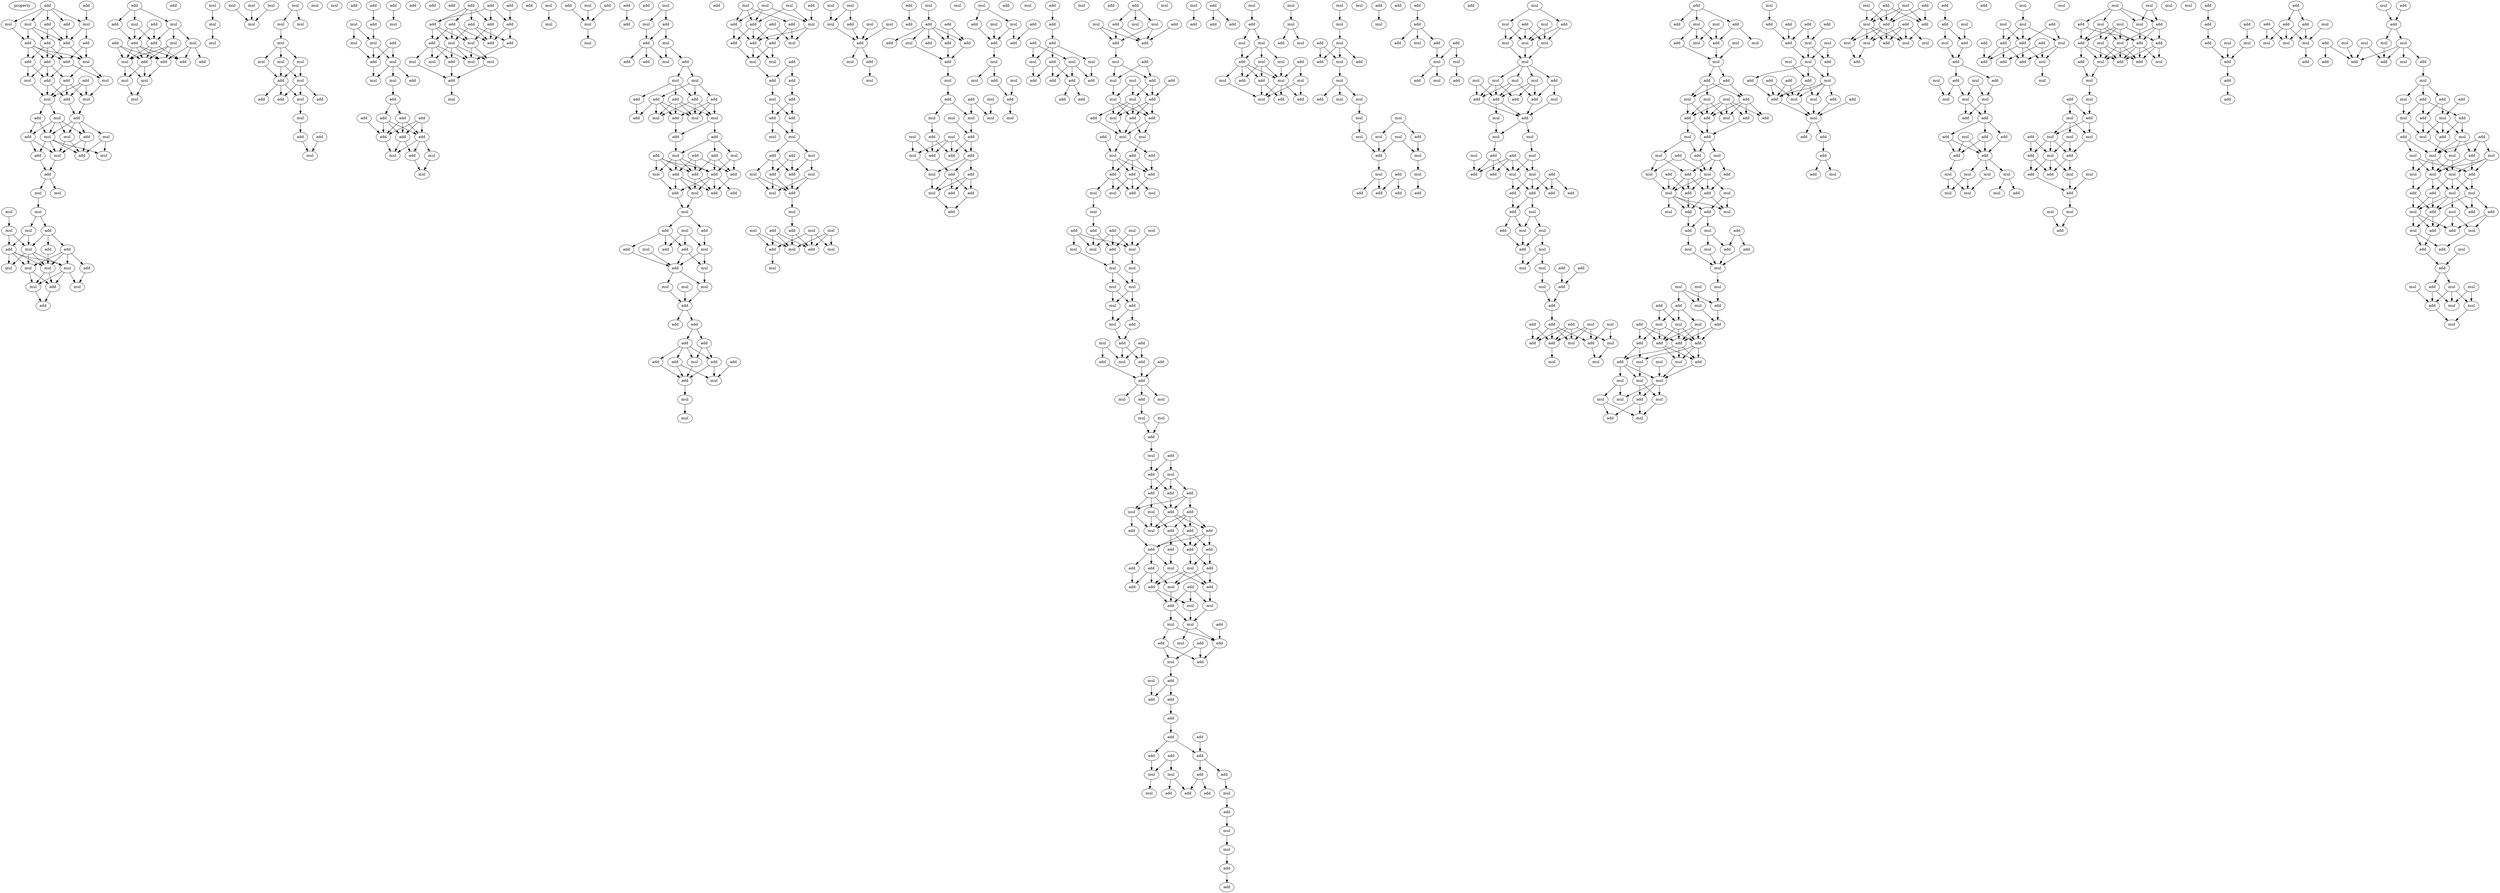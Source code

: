 digraph {
    node [fontcolor=black]
    property [mul=2,lf=1.7]
    0 [ label = add ];
    1 [ label = add ];
    2 [ label = mul ];
    3 [ label = add ];
    4 [ label = mul ];
    5 [ label = add ];
    6 [ label = mul ];
    7 [ label = add ];
    8 [ label = add ];
    9 [ label = add ];
    10 [ label = add ];
    11 [ label = add ];
    12 [ label = add ];
    13 [ label = add ];
    14 [ label = mul ];
    15 [ label = add ];
    16 [ label = mul ];
    17 [ label = add ];
    18 [ label = mul ];
    19 [ label = add ];
    20 [ label = mul ];
    21 [ label = mul ];
    22 [ label = add ];
    23 [ label = mul ];
    24 [ label = add ];
    25 [ label = add ];
    26 [ label = mul ];
    27 [ label = mul ];
    28 [ label = add ];
    29 [ label = add ];
    30 [ label = mul ];
    31 [ label = add ];
    32 [ label = mul ];
    33 [ label = add ];
    34 [ label = mul ];
    35 [ label = add ];
    36 [ label = mul ];
    37 [ label = mul ];
    38 [ label = mul ];
    39 [ label = mul ];
    40 [ label = mul ];
    41 [ label = add ];
    42 [ label = mul ];
    43 [ label = mul ];
    44 [ label = add ];
    45 [ label = add ];
    46 [ label = add ];
    47 [ label = mul ];
    48 [ label = mul ];
    49 [ label = mul ];
    50 [ label = add ];
    51 [ label = mul ];
    52 [ label = mul ];
    53 [ label = mul ];
    54 [ label = add ];
    55 [ label = add ];
    56 [ label = add ];
    57 [ label = mul ];
    58 [ label = add ];
    59 [ label = add ];
    60 [ label = mul ];
    61 [ label = mul ];
    62 [ label = add ];
    63 [ label = add ];
    64 [ label = mul ];
    65 [ label = add ];
    66 [ label = add ];
    67 [ label = add ];
    68 [ label = add ];
    69 [ label = add ];
    70 [ label = mul ];
    71 [ label = mul ];
    72 [ label = mul ];
    73 [ label = add ];
    74 [ label = mul ];
    75 [ label = mul ];
    76 [ label = mul ];
    77 [ label = mul ];
    78 [ label = mul ];
    79 [ label = mul ];
    80 [ label = mul ];
    81 [ label = mul ];
    82 [ label = mul ];
    83 [ label = mul ];
    84 [ label = mul ];
    85 [ label = mul ];
    86 [ label = mul ];
    87 [ label = mul ];
    88 [ label = mul ];
    89 [ label = add ];
    90 [ label = mul ];
    91 [ label = add ];
    92 [ label = mul ];
    93 [ label = add ];
    94 [ label = add ];
    95 [ label = mul ];
    96 [ label = mul ];
    97 [ label = mul ];
    98 [ label = add ];
    99 [ label = add ];
    100 [ label = add ];
    101 [ label = mul ];
    102 [ label = add ];
    103 [ label = add ];
    104 [ label = add ];
    105 [ label = mul ];
    106 [ label = add ];
    107 [ label = mul ];
    108 [ label = mul ];
    109 [ label = add ];
    110 [ label = mul ];
    111 [ label = add ];
    112 [ label = mul ];
    113 [ label = add ];
    114 [ label = mul ];
    115 [ label = mul ];
    116 [ label = add ];
    117 [ label = add ];
    118 [ label = add ];
    119 [ label = add ];
    120 [ label = add ];
    121 [ label = add ];
    122 [ label = add ];
    123 [ label = add ];
    124 [ label = add ];
    125 [ label = mul ];
    126 [ label = add ];
    127 [ label = add ];
    128 [ label = mul ];
    129 [ label = mul ];
    130 [ label = add ];
    131 [ label = add ];
    132 [ label = add ];
    133 [ label = add ];
    134 [ label = add ];
    135 [ label = add ];
    136 [ label = add ];
    137 [ label = add ];
    138 [ label = add ];
    139 [ label = mul ];
    140 [ label = mul ];
    141 [ label = add ];
    142 [ label = add ];
    143 [ label = add ];
    144 [ label = mul ];
    145 [ label = mul ];
    146 [ label = add ];
    147 [ label = mul ];
    148 [ label = mul ];
    149 [ label = add ];
    150 [ label = mul ];
    151 [ label = mul ];
    152 [ label = mul ];
    153 [ label = add ];
    154 [ label = mul ];
    155 [ label = add ];
    156 [ label = mul ];
    157 [ label = mul ];
    158 [ label = add ];
    159 [ label = add ];
    160 [ label = add ];
    161 [ label = mul ];
    162 [ label = mul ];
    163 [ label = add ];
    164 [ label = mul ];
    165 [ label = add ];
    166 [ label = add ];
    167 [ label = add ];
    168 [ label = add ];
    169 [ label = add ];
    170 [ label = mul ];
    171 [ label = mul ];
    172 [ label = mul ];
    173 [ label = add ];
    174 [ label = add ];
    175 [ label = add ];
    176 [ label = add ];
    177 [ label = add ];
    178 [ label = mul ];
    179 [ label = add ];
    180 [ label = mul ];
    181 [ label = mul ];
    182 [ label = add ];
    183 [ label = add ];
    184 [ label = add ];
    185 [ label = add ];
    186 [ label = mul ];
    187 [ label = add ];
    188 [ label = add ];
    189 [ label = mul ];
    190 [ label = add ];
    191 [ label = mul ];
    192 [ label = add ];
    193 [ label = add ];
    194 [ label = add ];
    195 [ label = add ];
    196 [ label = add ];
    197 [ label = mul ];
    198 [ label = add ];
    199 [ label = mul ];
    200 [ label = add ];
    201 [ label = mul ];
    202 [ label = add ];
    203 [ label = mul ];
    204 [ label = add ];
    205 [ label = add ];
    206 [ label = add ];
    207 [ label = mul ];
    208 [ label = add ];
    209 [ label = mul ];
    210 [ label = mul ];
    211 [ label = mul ];
    212 [ label = mul ];
    213 [ label = add ];
    214 [ label = add ];
    215 [ label = add ];
    216 [ label = add ];
    217 [ label = add ];
    218 [ label = add ];
    219 [ label = add ];
    220 [ label = add ];
    221 [ label = add ];
    222 [ label = mul ];
    223 [ label = add ];
    224 [ label = mul ];
    225 [ label = mul ];
    226 [ label = mul ];
    227 [ label = add ];
    228 [ label = mul ];
    229 [ label = mul ];
    230 [ label = mul ];
    231 [ label = add ];
    232 [ label = add ];
    233 [ label = add ];
    234 [ label = add ];
    235 [ label = mul ];
    236 [ label = mul ];
    237 [ label = add ];
    238 [ label = add ];
    239 [ label = add ];
    240 [ label = mul ];
    241 [ label = mul ];
    242 [ label = add ];
    243 [ label = add ];
    244 [ label = add ];
    245 [ label = add ];
    246 [ label = mul ];
    247 [ label = add ];
    248 [ label = add ];
    249 [ label = mul ];
    250 [ label = mul ];
    251 [ label = add ];
    252 [ label = mul ];
    253 [ label = add ];
    254 [ label = add ];
    255 [ label = mul ];
    256 [ label = mul ];
    257 [ label = add ];
    258 [ label = add ];
    259 [ label = mul ];
    260 [ label = mul ];
    261 [ label = mul ];
    262 [ label = mul ];
    263 [ label = mul ];
    264 [ label = add ];
    265 [ label = add ];
    266 [ label = add ];
    267 [ label = add ];
    268 [ label = mul ];
    269 [ label = mul ];
    270 [ label = mul ];
    271 [ label = mul ];
    272 [ label = mul ];
    273 [ label = add ];
    274 [ label = mul ];
    275 [ label = mul ];
    276 [ label = mul ];
    277 [ label = add ];
    278 [ label = mul ];
    279 [ label = add ];
    280 [ label = mul ];
    281 [ label = add ];
    282 [ label = add ];
    283 [ label = mul ];
    284 [ label = add ];
    285 [ label = add ];
    286 [ label = add ];
    287 [ label = add ];
    288 [ label = add ];
    289 [ label = mul ];
    290 [ label = add ];
    291 [ label = add ];
    292 [ label = mul ];
    293 [ label = mul ];
    294 [ label = add ];
    295 [ label = add ];
    296 [ label = mul ];
    297 [ label = mul ];
    298 [ label = mul ];
    299 [ label = mul ];
    300 [ label = mul ];
    301 [ label = add ];
    302 [ label = mul ];
    303 [ label = add ];
    304 [ label = mul ];
    305 [ label = add ];
    306 [ label = add ];
    307 [ label = add ];
    308 [ label = mul ];
    309 [ label = add ];
    310 [ label = add ];
    311 [ label = mul ];
    312 [ label = mul ];
    313 [ label = add ];
    314 [ label = add ];
    315 [ label = add ];
    316 [ label = mul ];
    317 [ label = mul ];
    318 [ label = add ];
    319 [ label = mul ];
    320 [ label = add ];
    321 [ label = add ];
    322 [ label = add ];
    323 [ label = add ];
    324 [ label = mul ];
    325 [ label = mul ];
    326 [ label = mul ];
    327 [ label = mul ];
    328 [ label = add ];
    329 [ label = add ];
    330 [ label = add ];
    331 [ label = mul ];
    332 [ label = mul ];
    333 [ label = add ];
    334 [ label = add ];
    335 [ label = add ];
    336 [ label = add ];
    337 [ label = add ];
    338 [ label = mul ];
    339 [ label = mul ];
    340 [ label = mul ];
    341 [ label = add ];
    342 [ label = add ];
    343 [ label = add ];
    344 [ label = add ];
    345 [ label = add ];
    346 [ label = add ];
    347 [ label = add ];
    348 [ label = add ];
    349 [ label = mul ];
    350 [ label = mul ];
    351 [ label = mul ];
    352 [ label = add ];
    353 [ label = add ];
    354 [ label = add ];
    355 [ label = mul ];
    356 [ label = add ];
    357 [ label = add ];
    358 [ label = mul ];
    359 [ label = mul ];
    360 [ label = mul ];
    361 [ label = add ];
    362 [ label = mul ];
    363 [ label = add ];
    364 [ label = mul ];
    365 [ label = add ];
    366 [ label = mul ];
    367 [ label = add ];
    368 [ label = add ];
    369 [ label = add ];
    370 [ label = mul ];
    371 [ label = mul ];
    372 [ label = mul ];
    373 [ label = add ];
    374 [ label = add ];
    375 [ label = add ];
    376 [ label = add ];
    377 [ label = add ];
    378 [ label = add ];
    379 [ label = mul ];
    380 [ label = mul ];
    381 [ label = mul ];
    382 [ label = mul ];
    383 [ label = mul ];
    384 [ label = add ];
    385 [ label = add ];
    386 [ label = add ];
    387 [ label = mul ];
    388 [ label = mul ];
    389 [ label = mul ];
    390 [ label = add ];
    391 [ label = mul ];
    392 [ label = mul ];
    393 [ label = mul ];
    394 [ label = mul ];
    395 [ label = mul ];
    396 [ label = mul ];
    397 [ label = add ];
    398 [ label = mul ];
    399 [ label = add ];
    400 [ label = add ];
    401 [ label = mul ];
    402 [ label = add ];
    403 [ label = add ];
    404 [ label = mul ];
    405 [ label = add ];
    406 [ label = add ];
    407 [ label = add ];
    408 [ label = mul ];
    409 [ label = mul ];
    410 [ label = add ];
    411 [ label = mul ];
    412 [ label = mul ];
    413 [ label = mul ];
    414 [ label = add ];
    415 [ label = add ];
    416 [ label = add ];
    417 [ label = mul ];
    418 [ label = add ];
    419 [ label = mul ];
    420 [ label = add ];
    421 [ label = add ];
    422 [ label = add ];
    423 [ label = add ];
    424 [ label = add ];
    425 [ label = mul ];
    426 [ label = mul ];
    427 [ label = add ];
    428 [ label = add ];
    429 [ label = mul ];
    430 [ label = add ];
    431 [ label = add ];
    432 [ label = add ];
    433 [ label = add ];
    434 [ label = add ];
    435 [ label = add ];
    436 [ label = add ];
    437 [ label = mul ];
    438 [ label = add ];
    439 [ label = mul ];
    440 [ label = add ];
    441 [ label = add ];
    442 [ label = mul ];
    443 [ label = add ];
    444 [ label = add ];
    445 [ label = add ];
    446 [ label = add ];
    447 [ label = mul ];
    448 [ label = mul ];
    449 [ label = mul ];
    450 [ label = add ];
    451 [ label = mul ];
    452 [ label = add ];
    453 [ label = add ];
    454 [ label = add ];
    455 [ label = mul ];
    456 [ label = add ];
    457 [ label = mul ];
    458 [ label = mul ];
    459 [ label = add ];
    460 [ label = add ];
    461 [ label = add ];
    462 [ label = add ];
    463 [ label = add ];
    464 [ label = add ];
    465 [ label = add ];
    466 [ label = add ];
    467 [ label = add ];
    468 [ label = mul ];
    469 [ label = add ];
    470 [ label = add ];
    471 [ label = mul ];
    472 [ label = add ];
    473 [ label = add ];
    474 [ label = add ];
    475 [ label = mul ];
    476 [ label = mul ];
    477 [ label = add ];
    478 [ label = mul ];
    479 [ label = add ];
    480 [ label = add ];
    481 [ label = mul ];
    482 [ label = add ];
    483 [ label = add ];
    484 [ label = mul ];
    485 [ label = add ];
    486 [ label = add ];
    487 [ label = mul ];
    488 [ label = mul ];
    489 [ label = mul ];
    490 [ label = add ];
    491 [ label = mul ];
    492 [ label = add ];
    493 [ label = mul ];
    494 [ label = add ];
    495 [ label = mul ];
    496 [ label = add ];
    497 [ label = mul ];
    498 [ label = mul ];
    499 [ label = add ];
    500 [ label = add ];
    501 [ label = mul ];
    502 [ label = mul ];
    503 [ label = mul ];
    504 [ label = add ];
    505 [ label = mul ];
    506 [ label = mul ];
    507 [ label = mul ];
    508 [ label = mul ];
    509 [ label = add ];
    510 [ label = add ];
    511 [ label = mul ];
    512 [ label = add ];
    513 [ label = add ];
    514 [ label = mul ];
    515 [ label = mul ];
    516 [ label = add ];
    517 [ label = mul ];
    518 [ label = mul ];
    519 [ label = mul ];
    520 [ label = mul ];
    521 [ label = mul ];
    522 [ label = mul ];
    523 [ label = add ];
    524 [ label = mul ];
    525 [ label = mul ];
    526 [ label = add ];
    527 [ label = add ];
    528 [ label = add ];
    529 [ label = mul ];
    530 [ label = mul ];
    531 [ label = add ];
    532 [ label = add ];
    533 [ label = add ];
    534 [ label = add ];
    535 [ label = add ];
    536 [ label = add ];
    537 [ label = add ];
    538 [ label = add ];
    539 [ label = mul ];
    540 [ label = add ];
    541 [ label = mul ];
    542 [ label = mul ];
    543 [ label = add ];
    544 [ label = add ];
    545 [ label = mul ];
    546 [ label = add ];
    547 [ label = mul ];
    548 [ label = add ];
    549 [ label = mul ];
    550 [ label = mul ];
    551 [ label = add ];
    552 [ label = mul ];
    553 [ label = mul ];
    554 [ label = mul ];
    555 [ label = mul ];
    556 [ label = mul ];
    557 [ label = mul ];
    558 [ label = mul ];
    559 [ label = add ];
    560 [ label = mul ];
    561 [ label = add ];
    562 [ label = add ];
    563 [ label = add ];
    564 [ label = add ];
    565 [ label = mul ];
    566 [ label = mul ];
    567 [ label = add ];
    568 [ label = mul ];
    569 [ label = mul ];
    570 [ label = mul ];
    571 [ label = add ];
    572 [ label = mul ];
    573 [ label = add ];
    574 [ label = mul ];
    575 [ label = add ];
    576 [ label = mul ];
    577 [ label = add ];
    578 [ label = add ];
    579 [ label = add ];
    580 [ label = add ];
    581 [ label = add ];
    582 [ label = add ];
    583 [ label = add ];
    584 [ label = mul ];
    585 [ label = add ];
    586 [ label = mul ];
    587 [ label = mul ];
    588 [ label = mul ];
    589 [ label = add ];
    590 [ label = mul ];
    591 [ label = mul ];
    592 [ label = add ];
    593 [ label = add ];
    594 [ label = mul ];
    595 [ label = add ];
    596 [ label = add ];
    597 [ label = mul ];
    598 [ label = add ];
    599 [ label = add ];
    600 [ label = add ];
    601 [ label = mul ];
    602 [ label = add ];
    603 [ label = mul ];
    604 [ label = add ];
    605 [ label = add ];
    606 [ label = mul ];
    607 [ label = mul ];
    608 [ label = mul ];
    609 [ label = add ];
    610 [ label = add ];
    611 [ label = add ];
    612 [ label = mul ];
    613 [ label = mul ];
    614 [ label = add ];
    615 [ label = add ];
    616 [ label = mul ];
    617 [ label = mul ];
    618 [ label = mul ];
    619 [ label = mul ];
    620 [ label = add ];
    621 [ label = add ];
    622 [ label = mul ];
    623 [ label = mul ];
    624 [ label = mul ];
    625 [ label = add ];
    626 [ label = add ];
    627 [ label = add ];
    628 [ label = add ];
    629 [ label = mul ];
    630 [ label = add ];
    631 [ label = mul ];
    632 [ label = add ];
    633 [ label = add ];
    634 [ label = add ];
    635 [ label = mul ];
    636 [ label = mul ];
    637 [ label = add ];
    638 [ label = mul ];
    639 [ label = mul ];
    640 [ label = add ];
    641 [ label = add ];
    642 [ label = add ];
    643 [ label = mul ];
    644 [ label = add ];
    645 [ label = mul ];
    646 [ label = mul ];
    647 [ label = mul ];
    648 [ label = add ];
    649 [ label = add ];
    650 [ label = mul ];
    651 [ label = add ];
    652 [ label = add ];
    653 [ label = mul ];
    654 [ label = mul ];
    655 [ label = add ];
    656 [ label = add ];
    657 [ label = mul ];
    658 [ label = mul ];
    659 [ label = mul ];
    660 [ label = mul ];
    661 [ label = mul ];
    662 [ label = add ];
    663 [ label = add ];
    664 [ label = add ];
    665 [ label = mul ];
    666 [ label = add ];
    667 [ label = mul ];
    668 [ label = mul ];
    669 [ label = add ];
    670 [ label = add ];
    671 [ label = add ];
    672 [ label = add ];
    673 [ label = add ];
    674 [ label = mul ];
    675 [ label = add ];
    676 [ label = add ];
    677 [ label = mul ];
    678 [ label = mul ];
    679 [ label = mul ];
    680 [ label = mul ];
    681 [ label = mul ];
    682 [ label = mul ];
    683 [ label = mul ];
    684 [ label = add ];
    685 [ label = mul ];
    686 [ label = add ];
    687 [ label = mul ];
    688 [ label = mul ];
    689 [ label = add ];
    690 [ label = add ];
    691 [ label = add ];
    692 [ label = add ];
    693 [ label = mul ];
    694 [ label = mul ];
    695 [ label = add ];
    696 [ label = mul ];
    697 [ label = add ];
    698 [ label = mul ];
    699 [ label = add ];
    700 [ label = add ];
    701 [ label = add ];
    702 [ label = add ];
    703 [ label = mul ];
    704 [ label = mul ];
    705 [ label = add ];
    706 [ label = add ];
    707 [ label = mul ];
    708 [ label = add ];
    709 [ label = mul ];
    710 [ label = add ];
    711 [ label = add ];
    712 [ label = add ];
    713 [ label = add ];
    714 [ label = mul ];
    715 [ label = add ];
    716 [ label = add ];
    717 [ label = mul ];
    718 [ label = mul ];
    719 [ label = mul ];
    720 [ label = add ];
    721 [ label = add ];
    722 [ label = add ];
    723 [ label = mul ];
    724 [ label = add ];
    725 [ label = mul ];
    726 [ label = mul ];
    727 [ label = mul ];
    728 [ label = add ];
    729 [ label = add ];
    730 [ label = mul ];
    731 [ label = add ];
    732 [ label = mul ];
    733 [ label = add ];
    734 [ label = add ];
    735 [ label = mul ];
    736 [ label = add ];
    737 [ label = add ];
    738 [ label = mul ];
    739 [ label = mul ];
    740 [ label = mul ];
    741 [ label = mul ];
    742 [ label = add ];
    743 [ label = add ];
    744 [ label = mul ];
    745 [ label = add ];
    746 [ label = add ];
    747 [ label = add ];
    748 [ label = add ];
    749 [ label = add ];
    750 [ label = add ];
    751 [ label = mul ];
    752 [ label = mul ];
    753 [ label = mul ];
    754 [ label = mul ];
    755 [ label = mul ];
    756 [ label = mul ];
    757 [ label = add ];
    758 [ label = mul ];
    759 [ label = mul ];
    760 [ label = mul ];
    761 [ label = mul ];
    762 [ label = add ];
    763 [ label = add ];
    764 [ label = add ];
    765 [ label = add ];
    766 [ label = add ];
    767 [ label = mul ];
    768 [ label = add ];
    769 [ label = add ];
    770 [ label = add ];
    771 [ label = mul ];
    772 [ label = mul ];
    773 [ label = mul ];
    774 [ label = mul ];
    775 [ label = mul ];
    776 [ label = add ];
    777 [ label = mul ];
    778 [ label = mul ];
    779 [ label = add ];
    780 [ label = mul ];
    781 [ label = add ];
    782 [ label = mul ];
    783 [ label = add ];
    784 [ label = add ];
    785 [ label = mul ];
    786 [ label = add ];
    787 [ label = mul ];
    788 [ label = mul ];
    789 [ label = add ];
    790 [ label = add ];
    791 [ label = mul ];
    792 [ label = mul ];
    793 [ label = mul ];
    794 [ label = add ];
    795 [ label = mul ];
    796 [ label = add ];
    797 [ label = mul ];
    798 [ label = add ];
    799 [ label = mul ];
    800 [ label = mul ];
    801 [ label = mul ];
    802 [ label = add ];
    803 [ label = mul ];
    804 [ label = add ];
    805 [ label = add ];
    806 [ label = add ];
    807 [ label = mul ];
    808 [ label = mul ];
    809 [ label = add ];
    810 [ label = mul ];
    811 [ label = mul ];
    812 [ label = add ];
    813 [ label = add ];
    814 [ label = add ];
    815 [ label = add ];
    816 [ label = add ];
    817 [ label = mul ];
    818 [ label = mul ];
    819 [ label = add ];
    820 [ label = add ];
    821 [ label = add ];
    822 [ label = add ];
    823 [ label = add ];
    824 [ label = add ];
    825 [ label = mul ];
    826 [ label = add ];
    827 [ label = mul ];
    828 [ label = mul ];
    829 [ label = mul ];
    830 [ label = add ];
    831 [ label = mul ];
    832 [ label = add ];
    833 [ label = add ];
    834 [ label = mul ];
    835 [ label = mul ];
    836 [ label = mul ];
    837 [ label = add ];
    838 [ label = mul ];
    839 [ label = add ];
    840 [ label = add ];
    841 [ label = add ];
    842 [ label = mul ];
    843 [ label = add ];
    844 [ label = mul ];
    845 [ label = add ];
    846 [ label = add ];
    847 [ label = mul ];
    848 [ label = add ];
    849 [ label = add ];
    850 [ label = mul ];
    851 [ label = add ];
    852 [ label = mul ];
    853 [ label = mul ];
    854 [ label = add ];
    855 [ label = add ];
    856 [ label = mul ];
    857 [ label = add ];
    858 [ label = mul ];
    859 [ label = mul ];
    860 [ label = mul ];
    861 [ label = mul ];
    862 [ label = add ];
    863 [ label = mul ];
    864 [ label = mul ];
    865 [ label = mul ];
    866 [ label = add ];
    867 [ label = mul ];
    868 [ label = mul ];
    869 [ label = add ];
    870 [ label = add ];
    871 [ label = add ];
    872 [ label = add ];
    873 [ label = mul ];
    874 [ label = mul ];
    875 [ label = add ];
    876 [ label = mul ];
    877 [ label = add ];
    878 [ label = mul ];
    879 [ label = add ];
    880 [ label = mul ];
    881 [ label = add ];
    882 [ label = add ];
    883 [ label = add ];
    884 [ label = mul ];
    885 [ label = add ];
    886 [ label = mul ];
    887 [ label = mul ];
    888 [ label = mul ];
    889 [ label = add ];
    890 [ label = mul ];
    891 [ label = mul ];
    0 -> 6 [ name = 0 ];
    1 -> 2 [ name = 1 ];
    1 -> 3 [ name = 2 ];
    1 -> 4 [ name = 3 ];
    1 -> 5 [ name = 4 ];
    1 -> 6 [ name = 5 ];
    2 -> 10 [ name = 6 ];
    3 -> 7 [ name = 7 ];
    4 -> 7 [ name = 8 ];
    4 -> 9 [ name = 9 ];
    4 -> 10 [ name = 10 ];
    5 -> 7 [ name = 11 ];
    5 -> 9 [ name = 12 ];
    6 -> 7 [ name = 13 ];
    6 -> 8 [ name = 14 ];
    7 -> 12 [ name = 15 ];
    7 -> 14 [ name = 16 ];
    8 -> 11 [ name = 17 ];
    8 -> 14 [ name = 18 ];
    9 -> 11 [ name = 19 ];
    9 -> 12 [ name = 20 ];
    9 -> 13 [ name = 21 ];
    10 -> 11 [ name = 22 ];
    10 -> 12 [ name = 23 ];
    10 -> 13 [ name = 24 ];
    10 -> 14 [ name = 25 ];
    11 -> 15 [ name = 26 ];
    11 -> 18 [ name = 27 ];
    12 -> 15 [ name = 28 ];
    12 -> 16 [ name = 29 ];
    12 -> 17 [ name = 30 ];
    13 -> 15 [ name = 31 ];
    13 -> 16 [ name = 32 ];
    14 -> 17 [ name = 33 ];
    14 -> 18 [ name = 34 ];
    15 -> 20 [ name = 35 ];
    15 -> 22 [ name = 36 ];
    16 -> 20 [ name = 37 ];
    17 -> 20 [ name = 38 ];
    17 -> 21 [ name = 39 ];
    17 -> 22 [ name = 40 ];
    18 -> 21 [ name = 41 ];
    19 -> 20 [ name = 42 ];
    19 -> 21 [ name = 43 ];
    19 -> 22 [ name = 44 ];
    20 -> 23 [ name = 45 ];
    20 -> 24 [ name = 46 ];
    21 -> 25 [ name = 47 ];
    22 -> 25 [ name = 48 ];
    23 -> 26 [ name = 49 ];
    23 -> 27 [ name = 50 ];
    23 -> 28 [ name = 51 ];
    23 -> 29 [ name = 52 ];
    24 -> 26 [ name = 53 ];
    24 -> 28 [ name = 54 ];
    25 -> 26 [ name = 55 ];
    25 -> 27 [ name = 56 ];
    25 -> 29 [ name = 57 ];
    25 -> 30 [ name = 58 ];
    26 -> 31 [ name = 59 ];
    26 -> 32 [ name = 60 ];
    26 -> 33 [ name = 61 ];
    26 -> 34 [ name = 62 ];
    27 -> 32 [ name = 63 ];
    27 -> 33 [ name = 64 ];
    28 -> 31 [ name = 65 ];
    28 -> 32 [ name = 66 ];
    29 -> 32 [ name = 67 ];
    29 -> 33 [ name = 68 ];
    30 -> 33 [ name = 69 ];
    30 -> 34 [ name = 70 ];
    31 -> 35 [ name = 71 ];
    32 -> 35 [ name = 72 ];
    35 -> 36 [ name = 73 ];
    35 -> 37 [ name = 74 ];
    36 -> 39 [ name = 75 ];
    38 -> 42 [ name = 76 ];
    39 -> 40 [ name = 77 ];
    39 -> 41 [ name = 78 ];
    40 -> 43 [ name = 79 ];
    40 -> 44 [ name = 80 ];
    41 -> 43 [ name = 81 ];
    41 -> 45 [ name = 82 ];
    41 -> 46 [ name = 83 ];
    42 -> 43 [ name = 84 ];
    42 -> 44 [ name = 85 ];
    43 -> 47 [ name = 86 ];
    43 -> 48 [ name = 87 ];
    43 -> 49 [ name = 88 ];
    43 -> 51 [ name = 89 ];
    44 -> 47 [ name = 90 ];
    44 -> 48 [ name = 91 ];
    44 -> 49 [ name = 92 ];
    44 -> 51 [ name = 93 ];
    45 -> 51 [ name = 94 ];
    46 -> 47 [ name = 95 ];
    46 -> 49 [ name = 96 ];
    46 -> 50 [ name = 97 ];
    46 -> 51 [ name = 98 ];
    47 -> 53 [ name = 99 ];
    47 -> 54 [ name = 100 ];
    49 -> 52 [ name = 101 ];
    49 -> 53 [ name = 102 ];
    49 -> 54 [ name = 103 ];
    50 -> 52 [ name = 104 ];
    51 -> 53 [ name = 105 ];
    51 -> 54 [ name = 106 ];
    53 -> 55 [ name = 107 ];
    54 -> 55 [ name = 108 ];
    56 -> 57 [ name = 109 ];
    56 -> 59 [ name = 110 ];
    56 -> 60 [ name = 111 ];
    57 -> 63 [ name = 112 ];
    57 -> 65 [ name = 113 ];
    58 -> 63 [ name = 114 ];
    58 -> 65 [ name = 115 ];
    59 -> 63 [ name = 116 ];
    60 -> 61 [ name = 117 ];
    60 -> 64 [ name = 118 ];
    60 -> 65 [ name = 119 ];
    61 -> 66 [ name = 120 ];
    61 -> 67 [ name = 121 ];
    61 -> 68 [ name = 122 ];
    62 -> 67 [ name = 123 ];
    62 -> 69 [ name = 124 ];
    62 -> 70 [ name = 125 ];
    63 -> 67 [ name = 126 ];
    63 -> 68 [ name = 127 ];
    63 -> 69 [ name = 128 ];
    63 -> 70 [ name = 129 ];
    64 -> 67 [ name = 130 ];
    64 -> 69 [ name = 131 ];
    64 -> 70 [ name = 132 ];
    65 -> 68 [ name = 133 ];
    65 -> 69 [ name = 134 ];
    65 -> 70 [ name = 135 ];
    67 -> 71 [ name = 136 ];
    69 -> 71 [ name = 137 ];
    69 -> 72 [ name = 138 ];
    70 -> 71 [ name = 139 ];
    70 -> 72 [ name = 140 ];
    71 -> 74 [ name = 141 ];
    72 -> 74 [ name = 142 ];
    75 -> 76 [ name = 143 ];
    76 -> 79 [ name = 144 ];
    77 -> 81 [ name = 145 ];
    78 -> 81 [ name = 146 ];
    80 -> 81 [ name = 147 ];
    82 -> 83 [ name = 148 ];
    82 -> 84 [ name = 149 ];
    83 -> 85 [ name = 150 ];
    85 -> 86 [ name = 151 ];
    85 -> 87 [ name = 152 ];
    85 -> 88 [ name = 153 ];
    86 -> 89 [ name = 154 ];
    86 -> 90 [ name = 155 ];
    87 -> 89 [ name = 156 ];
    88 -> 89 [ name = 157 ];
    88 -> 90 [ name = 158 ];
    89 -> 91 [ name = 159 ];
    89 -> 93 [ name = 160 ];
    89 -> 95 [ name = 161 ];
    90 -> 93 [ name = 162 ];
    90 -> 94 [ name = 163 ];
    90 -> 95 [ name = 164 ];
    95 -> 96 [ name = 165 ];
    96 -> 98 [ name = 166 ];
    98 -> 101 [ name = 167 ];
    99 -> 101 [ name = 168 ];
    102 -> 104 [ name = 169 ];
    103 -> 108 [ name = 170 ];
    104 -> 110 [ name = 171 ];
    105 -> 107 [ name = 172 ];
    105 -> 110 [ name = 173 ];
    106 -> 111 [ name = 174 ];
    106 -> 112 [ name = 175 ];
    107 -> 111 [ name = 176 ];
    110 -> 111 [ name = 177 ];
    110 -> 112 [ name = 178 ];
    111 -> 114 [ name = 179 ];
    112 -> 113 [ name = 180 ];
    112 -> 114 [ name = 181 ];
    112 -> 115 [ name = 182 ];
    115 -> 116 [ name = 183 ];
    116 -> 117 [ name = 184 ];
    116 -> 118 [ name = 185 ];
    117 -> 122 [ name = 186 ];
    117 -> 123 [ name = 187 ];
    117 -> 124 [ name = 188 ];
    118 -> 122 [ name = 189 ];
    118 -> 123 [ name = 190 ];
    118 -> 124 [ name = 191 ];
    119 -> 122 [ name = 192 ];
    119 -> 123 [ name = 193 ];
    119 -> 124 [ name = 194 ];
    120 -> 122 [ name = 195 ];
    122 -> 128 [ name = 196 ];
    123 -> 126 [ name = 197 ];
    123 -> 128 [ name = 198 ];
    124 -> 125 [ name = 199 ];
    124 -> 126 [ name = 200 ];
    124 -> 128 [ name = 201 ];
    125 -> 129 [ name = 202 ];
    126 -> 129 [ name = 203 ];
    130 -> 138 [ name = 204 ];
    131 -> 134 [ name = 205 ];
    131 -> 136 [ name = 206 ];
    131 -> 138 [ name = 207 ];
    133 -> 134 [ name = 208 ];
    133 -> 135 [ name = 209 ];
    133 -> 136 [ name = 210 ];
    133 -> 137 [ name = 211 ];
    134 -> 140 [ name = 212 ];
    134 -> 143 [ name = 213 ];
    135 -> 139 [ name = 214 ];
    135 -> 141 [ name = 215 ];
    135 -> 143 [ name = 216 ];
    136 -> 139 [ name = 217 ];
    136 -> 140 [ name = 218 ];
    136 -> 142 [ name = 219 ];
    137 -> 139 [ name = 220 ];
    137 -> 140 [ name = 221 ];
    137 -> 142 [ name = 222 ];
    137 -> 143 [ name = 223 ];
    138 -> 141 [ name = 224 ];
    138 -> 143 [ name = 225 ];
    139 -> 144 [ name = 226 ];
    139 -> 145 [ name = 227 ];
    139 -> 146 [ name = 228 ];
    139 -> 148 [ name = 229 ];
    140 -> 145 [ name = 230 ];
    140 -> 148 [ name = 231 ];
    141 -> 145 [ name = 232 ];
    142 -> 144 [ name = 233 ];
    142 -> 145 [ name = 234 ];
    142 -> 146 [ name = 235 ];
    142 -> 147 [ name = 236 ];
    146 -> 149 [ name = 237 ];
    147 -> 149 [ name = 238 ];
    148 -> 149 [ name = 239 ];
    149 -> 150 [ name = 240 ];
    151 -> 152 [ name = 241 ];
    153 -> 156 [ name = 242 ];
    154 -> 156 [ name = 243 ];
    155 -> 156 [ name = 244 ];
    156 -> 157 [ name = 245 ];
    158 -> 160 [ name = 246 ];
    161 -> 162 [ name = 247 ];
    161 -> 163 [ name = 248 ];
    162 -> 165 [ name = 249 ];
    163 -> 164 [ name = 250 ];
    163 -> 165 [ name = 251 ];
    164 -> 168 [ name = 252 ];
    164 -> 170 [ name = 253 ];
    165 -> 167 [ name = 254 ];
    165 -> 169 [ name = 255 ];
    165 -> 170 [ name = 256 ];
    168 -> 171 [ name = 257 ];
    168 -> 172 [ name = 258 ];
    171 -> 173 [ name = 259 ];
    171 -> 174 [ name = 260 ];
    171 -> 177 [ name = 261 ];
    172 -> 174 [ name = 262 ];
    172 -> 175 [ name = 263 ];
    172 -> 176 [ name = 264 ];
    173 -> 178 [ name = 265 ];
    173 -> 179 [ name = 266 ];
    173 -> 181 [ name = 267 ];
    173 -> 182 [ name = 268 ];
    174 -> 178 [ name = 269 ];
    174 -> 180 [ name = 270 ];
    174 -> 181 [ name = 271 ];
    175 -> 179 [ name = 272 ];
    176 -> 178 [ name = 273 ];
    176 -> 180 [ name = 274 ];
    176 -> 181 [ name = 275 ];
    176 -> 182 [ name = 276 ];
    177 -> 180 [ name = 277 ];
    177 -> 181 [ name = 278 ];
    177 -> 182 [ name = 279 ];
    180 -> 183 [ name = 280 ];
    180 -> 184 [ name = 281 ];
    182 -> 183 [ name = 282 ];
    183 -> 189 [ name = 283 ];
    184 -> 186 [ name = 284 ];
    184 -> 188 [ name = 285 ];
    184 -> 189 [ name = 286 ];
    185 -> 191 [ name = 287 ];
    185 -> 192 [ name = 288 ];
    185 -> 193 [ name = 289 ];
    185 -> 194 [ name = 290 ];
    186 -> 190 [ name = 291 ];
    186 -> 193 [ name = 292 ];
    187 -> 190 [ name = 293 ];
    187 -> 192 [ name = 294 ];
    187 -> 194 [ name = 295 ];
    188 -> 190 [ name = 296 ];
    188 -> 193 [ name = 297 ];
    188 -> 194 [ name = 298 ];
    189 -> 191 [ name = 299 ];
    189 -> 192 [ name = 300 ];
    189 -> 193 [ name = 301 ];
    189 -> 194 [ name = 302 ];
    190 -> 195 [ name = 303 ];
    191 -> 198 [ name = 304 ];
    192 -> 195 [ name = 305 ];
    192 -> 197 [ name = 306 ];
    192 -> 198 [ name = 307 ];
    193 -> 195 [ name = 308 ];
    193 -> 196 [ name = 309 ];
    193 -> 197 [ name = 310 ];
    193 -> 198 [ name = 311 ];
    194 -> 195 [ name = 312 ];
    194 -> 197 [ name = 313 ];
    197 -> 199 [ name = 314 ];
    198 -> 199 [ name = 315 ];
    199 -> 200 [ name = 316 ];
    199 -> 202 [ name = 317 ];
    200 -> 204 [ name = 318 ];
    200 -> 205 [ name = 319 ];
    200 -> 206 [ name = 320 ];
    201 -> 205 [ name = 321 ];
    201 -> 206 [ name = 322 ];
    201 -> 207 [ name = 323 ];
    202 -> 207 [ name = 324 ];
    203 -> 208 [ name = 325 ];
    204 -> 208 [ name = 326 ];
    206 -> 208 [ name = 327 ];
    206 -> 209 [ name = 328 ];
    207 -> 208 [ name = 329 ];
    207 -> 209 [ name = 330 ];
    208 -> 210 [ name = 331 ];
    208 -> 212 [ name = 332 ];
    209 -> 212 [ name = 333 ];
    210 -> 213 [ name = 334 ];
    211 -> 213 [ name = 335 ];
    212 -> 213 [ name = 336 ];
    213 -> 214 [ name = 337 ];
    213 -> 215 [ name = 338 ];
    215 -> 216 [ name = 339 ];
    215 -> 217 [ name = 340 ];
    216 -> 219 [ name = 341 ];
    216 -> 222 [ name = 342 ];
    217 -> 218 [ name = 343 ];
    217 -> 219 [ name = 344 ];
    217 -> 221 [ name = 345 ];
    217 -> 222 [ name = 346 ];
    218 -> 223 [ name = 347 ];
    219 -> 223 [ name = 348 ];
    219 -> 224 [ name = 349 ];
    220 -> 224 [ name = 350 ];
    221 -> 223 [ name = 351 ];
    221 -> 224 [ name = 352 ];
    222 -> 223 [ name = 353 ];
    223 -> 225 [ name = 354 ];
    225 -> 229 [ name = 355 ];
    226 -> 231 [ name = 356 ];
    226 -> 235 [ name = 357 ];
    227 -> 235 [ name = 358 ];
    228 -> 231 [ name = 359 ];
    228 -> 232 [ name = 360 ];
    228 -> 234 [ name = 361 ];
    230 -> 231 [ name = 362 ];
    230 -> 232 [ name = 363 ];
    230 -> 235 [ name = 364 ];
    231 -> 237 [ name = 365 ];
    231 -> 238 [ name = 366 ];
    231 -> 239 [ name = 367 ];
    232 -> 237 [ name = 368 ];
    232 -> 239 [ name = 369 ];
    233 -> 236 [ name = 370 ];
    233 -> 237 [ name = 371 ];
    234 -> 236 [ name = 372 ];
    234 -> 238 [ name = 373 ];
    235 -> 236 [ name = 374 ];
    235 -> 237 [ name = 375 ];
    237 -> 240 [ name = 376 ];
    237 -> 241 [ name = 377 ];
    238 -> 240 [ name = 378 ];
    238 -> 241 [ name = 379 ];
    239 -> 241 [ name = 380 ];
    241 -> 244 [ name = 381 ];
    242 -> 243 [ name = 382 ];
    242 -> 244 [ name = 383 ];
    243 -> 245 [ name = 384 ];
    244 -> 246 [ name = 385 ];
    245 -> 247 [ name = 386 ];
    245 -> 248 [ name = 387 ];
    246 -> 247 [ name = 388 ];
    246 -> 248 [ name = 389 ];
    247 -> 249 [ name = 390 ];
    247 -> 250 [ name = 391 ];
    248 -> 250 [ name = 392 ];
    250 -> 252 [ name = 393 ];
    250 -> 253 [ name = 394 ];
    251 -> 254 [ name = 395 ];
    251 -> 257 [ name = 396 ];
    252 -> 254 [ name = 397 ];
    252 -> 256 [ name = 398 ];
    253 -> 254 [ name = 399 ];
    253 -> 255 [ name = 400 ];
    253 -> 257 [ name = 401 ];
    254 -> 258 [ name = 402 ];
    255 -> 258 [ name = 403 ];
    255 -> 259 [ name = 404 ];
    256 -> 258 [ name = 405 ];
    256 -> 259 [ name = 406 ];
    257 -> 258 [ name = 407 ];
    257 -> 259 [ name = 408 ];
    258 -> 260 [ name = 409 ];
    260 -> 265 [ name = 410 ];
    261 -> 267 [ name = 411 ];
    261 -> 268 [ name = 412 ];
    262 -> 266 [ name = 413 ];
    262 -> 267 [ name = 414 ];
    262 -> 269 [ name = 415 ];
    263 -> 266 [ name = 416 ];
    263 -> 268 [ name = 417 ];
    263 -> 269 [ name = 418 ];
    264 -> 266 [ name = 419 ];
    264 -> 267 [ name = 420 ];
    264 -> 268 [ name = 421 ];
    265 -> 266 [ name = 422 ];
    265 -> 268 [ name = 423 ];
    267 -> 270 [ name = 424 ];
    271 -> 276 [ name = 425 ];
    272 -> 273 [ name = 426 ];
    272 -> 276 [ name = 427 ];
    273 -> 277 [ name = 428 ];
    274 -> 277 [ name = 429 ];
    275 -> 277 [ name = 430 ];
    276 -> 277 [ name = 431 ];
    277 -> 278 [ name = 432 ];
    277 -> 279 [ name = 433 ];
    279 -> 280 [ name = 434 ];
    281 -> 282 [ name = 435 ];
    283 -> 284 [ name = 436 ];
    284 -> 286 [ name = 437 ];
    284 -> 287 [ name = 438 ];
    284 -> 288 [ name = 439 ];
    284 -> 289 [ name = 440 ];
    284 -> 290 [ name = 441 ];
    285 -> 287 [ name = 442 ];
    285 -> 288 [ name = 443 ];
    287 -> 291 [ name = 444 ];
    288 -> 291 [ name = 445 ];
    289 -> 291 [ name = 446 ];
    291 -> 292 [ name = 447 ];
    292 -> 295 [ name = 448 ];
    293 -> 296 [ name = 449 ];
    294 -> 296 [ name = 450 ];
    294 -> 299 [ name = 451 ];
    295 -> 298 [ name = 452 ];
    295 -> 299 [ name = 453 ];
    297 -> 303 [ name = 454 ];
    298 -> 301 [ name = 455 ];
    299 -> 303 [ name = 456 ];
    300 -> 304 [ name = 457 ];
    300 -> 305 [ name = 458 ];
    300 -> 306 [ name = 459 ];
    300 -> 307 [ name = 460 ];
    301 -> 306 [ name = 461 ];
    301 -> 307 [ name = 462 ];
    302 -> 304 [ name = 463 ];
    302 -> 306 [ name = 464 ];
    303 -> 305 [ name = 465 ];
    303 -> 307 [ name = 466 ];
    304 -> 308 [ name = 467 ];
    305 -> 308 [ name = 468 ];
    305 -> 309 [ name = 469 ];
    305 -> 310 [ name = 470 ];
    306 -> 309 [ name = 471 ];
    308 -> 312 [ name = 472 ];
    309 -> 312 [ name = 473 ];
    309 -> 313 [ name = 474 ];
    309 -> 314 [ name = 475 ];
    310 -> 312 [ name = 476 ];
    310 -> 313 [ name = 477 ];
    310 -> 314 [ name = 478 ];
    312 -> 315 [ name = 479 ];
    314 -> 315 [ name = 480 ];
    316 -> 317 [ name = 481 ];
    316 -> 318 [ name = 482 ];
    317 -> 322 [ name = 483 ];
    317 -> 323 [ name = 484 ];
    318 -> 322 [ name = 485 ];
    319 -> 322 [ name = 486 ];
    320 -> 323 [ name = 487 ];
    322 -> 324 [ name = 488 ];
    324 -> 327 [ name = 489 ];
    324 -> 328 [ name = 490 ];
    326 -> 329 [ name = 491 ];
    328 -> 329 [ name = 492 ];
    329 -> 331 [ name = 493 ];
    330 -> 334 [ name = 494 ];
    334 -> 335 [ name = 495 ];
    335 -> 337 [ name = 496 ];
    335 -> 338 [ name = 497 ];
    335 -> 340 [ name = 498 ];
    336 -> 338 [ name = 499 ];
    336 -> 339 [ name = 500 ];
    337 -> 341 [ name = 501 ];
    337 -> 342 [ name = 502 ];
    337 -> 344 [ name = 503 ];
    338 -> 344 [ name = 504 ];
    339 -> 341 [ name = 505 ];
    339 -> 342 [ name = 506 ];
    339 -> 343 [ name = 507 ];
    340 -> 343 [ name = 508 ];
    342 -> 345 [ name = 509 ];
    342 -> 346 [ name = 510 ];
    347 -> 348 [ name = 511 ];
    347 -> 349 [ name = 512 ];
    347 -> 351 [ name = 513 ];
    348 -> 353 [ name = 514 ];
    348 -> 354 [ name = 515 ];
    349 -> 353 [ name = 516 ];
    349 -> 354 [ name = 517 ];
    350 -> 353 [ name = 518 ];
    350 -> 354 [ name = 519 ];
    352 -> 353 [ name = 520 ];
    354 -> 355 [ name = 521 ];
    355 -> 357 [ name = 522 ];
    355 -> 359 [ name = 523 ];
    356 -> 357 [ name = 524 ];
    356 -> 359 [ name = 525 ];
    357 -> 362 [ name = 526 ];
    357 -> 363 [ name = 527 ];
    359 -> 364 [ name = 528 ];
    360 -> 362 [ name = 529 ];
    360 -> 363 [ name = 530 ];
    360 -> 364 [ name = 531 ];
    361 -> 363 [ name = 532 ];
    362 -> 365 [ name = 533 ];
    362 -> 366 [ name = 534 ];
    362 -> 367 [ name = 535 ];
    362 -> 368 [ name = 536 ];
    363 -> 365 [ name = 537 ];
    363 -> 366 [ name = 538 ];
    363 -> 368 [ name = 539 ];
    364 -> 365 [ name = 540 ];
    364 -> 366 [ name = 541 ];
    364 -> 368 [ name = 542 ];
    365 -> 370 [ name = 543 ];
    365 -> 371 [ name = 544 ];
    366 -> 371 [ name = 545 ];
    367 -> 371 [ name = 546 ];
    368 -> 370 [ name = 547 ];
    368 -> 371 [ name = 548 ];
    369 -> 372 [ name = 549 ];
    370 -> 374 [ name = 550 ];
    371 -> 372 [ name = 551 ];
    371 -> 373 [ name = 552 ];
    372 -> 375 [ name = 553 ];
    372 -> 376 [ name = 554 ];
    372 -> 377 [ name = 555 ];
    373 -> 376 [ name = 556 ];
    374 -> 375 [ name = 557 ];
    374 -> 376 [ name = 558 ];
    374 -> 377 [ name = 559 ];
    375 -> 378 [ name = 560 ];
    375 -> 379 [ name = 561 ];
    375 -> 380 [ name = 562 ];
    376 -> 378 [ name = 563 ];
    377 -> 378 [ name = 564 ];
    377 -> 380 [ name = 565 ];
    377 -> 381 [ name = 566 ];
    381 -> 382 [ name = 567 ];
    382 -> 386 [ name = 568 ];
    383 -> 391 [ name = 569 ];
    384 -> 388 [ name = 570 ];
    384 -> 389 [ name = 571 ];
    384 -> 391 [ name = 572 ];
    385 -> 388 [ name = 573 ];
    385 -> 390 [ name = 574 ];
    385 -> 391 [ name = 575 ];
    386 -> 388 [ name = 576 ];
    386 -> 390 [ name = 577 ];
    387 -> 390 [ name = 578 ];
    387 -> 391 [ name = 579 ];
    389 -> 393 [ name = 580 ];
    390 -> 393 [ name = 581 ];
    391 -> 392 [ name = 582 ];
    392 -> 394 [ name = 583 ];
    393 -> 394 [ name = 584 ];
    393 -> 395 [ name = 585 ];
    394 -> 396 [ name = 586 ];
    394 -> 397 [ name = 587 ];
    395 -> 396 [ name = 588 ];
    395 -> 397 [ name = 589 ];
    396 -> 398 [ name = 590 ];
    397 -> 398 [ name = 591 ];
    397 -> 399 [ name = 592 ];
    398 -> 400 [ name = 593 ];
    399 -> 400 [ name = 594 ];
    400 -> 404 [ name = 595 ];
    400 -> 405 [ name = 596 ];
    401 -> 403 [ name = 597 ];
    401 -> 404 [ name = 598 ];
    402 -> 404 [ name = 599 ];
    402 -> 405 [ name = 600 ];
    403 -> 407 [ name = 601 ];
    405 -> 407 [ name = 602 ];
    406 -> 407 [ name = 603 ];
    407 -> 409 [ name = 604 ];
    407 -> 410 [ name = 605 ];
    407 -> 411 [ name = 606 ];
    408 -> 414 [ name = 607 ];
    410 -> 412 [ name = 608 ];
    412 -> 415 [ name = 609 ];
    413 -> 415 [ name = 610 ];
    415 -> 417 [ name = 611 ];
    416 -> 418 [ name = 612 ];
    416 -> 419 [ name = 613 ];
    417 -> 418 [ name = 614 ];
    418 -> 420 [ name = 615 ];
    418 -> 422 [ name = 616 ];
    419 -> 420 [ name = 617 ];
    419 -> 421 [ name = 618 ];
    419 -> 422 [ name = 619 ];
    420 -> 423 [ name = 620 ];
    420 -> 425 [ name = 621 ];
    420 -> 426 [ name = 622 ];
    421 -> 423 [ name = 623 ];
    421 -> 424 [ name = 624 ];
    421 -> 426 [ name = 625 ];
    422 -> 423 [ name = 626 ];
    423 -> 427 [ name = 627 ];
    423 -> 429 [ name = 628 ];
    423 -> 430 [ name = 629 ];
    424 -> 427 [ name = 630 ];
    424 -> 428 [ name = 631 ];
    424 -> 429 [ name = 632 ];
    424 -> 430 [ name = 633 ];
    425 -> 428 [ name = 634 ];
    425 -> 429 [ name = 635 ];
    426 -> 429 [ name = 636 ];
    426 -> 431 [ name = 637 ];
    427 -> 432 [ name = 638 ];
    427 -> 434 [ name = 639 ];
    427 -> 435 [ name = 640 ];
    428 -> 433 [ name = 641 ];
    428 -> 435 [ name = 642 ];
    430 -> 432 [ name = 643 ];
    430 -> 434 [ name = 644 ];
    430 -> 435 [ name = 645 ];
    431 -> 434 [ name = 646 ];
    432 -> 437 [ name = 647 ];
    432 -> 438 [ name = 648 ];
    433 -> 439 [ name = 649 ];
    434 -> 436 [ name = 650 ];
    434 -> 439 [ name = 651 ];
    434 -> 440 [ name = 652 ];
    435 -> 437 [ name = 653 ];
    435 -> 438 [ name = 654 ];
    436 -> 441 [ name = 655 ];
    437 -> 442 [ name = 656 ];
    437 -> 443 [ name = 657 ];
    437 -> 445 [ name = 658 ];
    438 -> 442 [ name = 659 ];
    438 -> 443 [ name = 660 ];
    439 -> 443 [ name = 661 ];
    439 -> 445 [ name = 662 ];
    440 -> 441 [ name = 663 ];
    440 -> 442 [ name = 664 ];
    440 -> 445 [ name = 665 ];
    442 -> 446 [ name = 666 ];
    443 -> 447 [ name = 667 ];
    444 -> 446 [ name = 668 ];
    444 -> 447 [ name = 669 ];
    444 -> 448 [ name = 670 ];
    445 -> 446 [ name = 671 ];
    445 -> 448 [ name = 672 ];
    446 -> 449 [ name = 673 ];
    446 -> 451 [ name = 674 ];
    447 -> 449 [ name = 675 ];
    448 -> 449 [ name = 676 ];
    449 -> 454 [ name = 677 ];
    449 -> 455 [ name = 678 ];
    450 -> 454 [ name = 679 ];
    451 -> 453 [ name = 680 ];
    451 -> 454 [ name = 681 ];
    452 -> 456 [ name = 682 ];
    452 -> 457 [ name = 683 ];
    453 -> 456 [ name = 684 ];
    453 -> 457 [ name = 685 ];
    454 -> 456 [ name = 686 ];
    457 -> 459 [ name = 687 ];
    458 -> 460 [ name = 688 ];
    459 -> 460 [ name = 689 ];
    459 -> 461 [ name = 690 ];
    461 -> 462 [ name = 691 ];
    462 -> 464 [ name = 692 ];
    463 -> 467 [ name = 693 ];
    464 -> 465 [ name = 694 ];
    464 -> 467 [ name = 695 ];
    465 -> 468 [ name = 696 ];
    466 -> 468 [ name = 697 ];
    466 -> 471 [ name = 698 ];
    467 -> 469 [ name = 699 ];
    467 -> 470 [ name = 700 ];
    468 -> 475 [ name = 701 ];
    469 -> 476 [ name = 702 ];
    470 -> 473 [ name = 703 ];
    470 -> 474 [ name = 704 ];
    471 -> 472 [ name = 705 ];
    471 -> 473 [ name = 706 ];
    476 -> 477 [ name = 707 ];
    477 -> 478 [ name = 708 ];
    478 -> 481 [ name = 709 ];
    479 -> 480 [ name = 710 ];
    479 -> 482 [ name = 711 ];
    481 -> 483 [ name = 712 ];
    483 -> 485 [ name = 713 ];
    484 -> 486 [ name = 714 ];
    486 -> 487 [ name = 715 ];
    486 -> 488 [ name = 716 ];
    487 -> 489 [ name = 717 ];
    487 -> 490 [ name = 718 ];
    487 -> 491 [ name = 719 ];
    488 -> 490 [ name = 720 ];
    489 -> 497 [ name = 721 ];
    490 -> 493 [ name = 722 ];
    490 -> 494 [ name = 723 ];
    490 -> 496 [ name = 724 ];
    490 -> 497 [ name = 725 ];
    491 -> 494 [ name = 726 ];
    491 -> 496 [ name = 727 ];
    491 -> 497 [ name = 728 ];
    492 -> 495 [ name = 729 ];
    492 -> 497 [ name = 730 ];
    493 -> 498 [ name = 731 ];
    494 -> 498 [ name = 732 ];
    494 -> 500 [ name = 733 ];
    495 -> 498 [ name = 734 ];
    495 -> 499 [ name = 735 ];
    497 -> 498 [ name = 736 ];
    497 -> 499 [ name = 737 ];
    497 -> 500 [ name = 738 ];
    501 -> 502 [ name = 739 ];
    502 -> 504 [ name = 740 ];
    502 -> 505 [ name = 741 ];
    503 -> 507 [ name = 742 ];
    507 -> 508 [ name = 743 ];
    508 -> 511 [ name = 744 ];
    508 -> 512 [ name = 745 ];
    508 -> 513 [ name = 746 ];
    509 -> 511 [ name = 747 ];
    509 -> 512 [ name = 748 ];
    510 -> 514 [ name = 749 ];
    511 -> 515 [ name = 750 ];
    515 -> 516 [ name = 751 ];
    515 -> 517 [ name = 752 ];
    515 -> 518 [ name = 753 ];
    518 -> 520 [ name = 754 ];
    519 -> 523 [ name = 755 ];
    519 -> 524 [ name = 756 ];
    520 -> 522 [ name = 757 ];
    521 -> 525 [ name = 758 ];
    521 -> 527 [ name = 759 ];
    522 -> 527 [ name = 760 ];
    523 -> 525 [ name = 761 ];
    524 -> 527 [ name = 762 ];
    525 -> 529 [ name = 763 ];
    527 -> 530 [ name = 764 ];
    528 -> 531 [ name = 765 ];
    528 -> 534 [ name = 766 ];
    529 -> 533 [ name = 767 ];
    530 -> 532 [ name = 768 ];
    530 -> 534 [ name = 769 ];
    535 -> 536 [ name = 770 ];
    536 -> 538 [ name = 771 ];
    536 -> 539 [ name = 772 ];
    536 -> 540 [ name = 773 ];
    537 -> 541 [ name = 774 ];
    537 -> 542 [ name = 775 ];
    540 -> 542 [ name = 776 ];
    541 -> 543 [ name = 777 ];
    542 -> 544 [ name = 778 ];
    542 -> 545 [ name = 779 ];
    547 -> 549 [ name = 780 ];
    547 -> 551 [ name = 781 ];
    548 -> 552 [ name = 782 ];
    548 -> 553 [ name = 783 ];
    548 -> 554 [ name = 784 ];
    549 -> 552 [ name = 785 ];
    549 -> 553 [ name = 786 ];
    550 -> 552 [ name = 787 ];
    550 -> 554 [ name = 788 ];
    551 -> 552 [ name = 789 ];
    551 -> 554 [ name = 790 ];
    552 -> 555 [ name = 791 ];
    553 -> 555 [ name = 792 ];
    554 -> 555 [ name = 793 ];
    555 -> 556 [ name = 794 ];
    555 -> 557 [ name = 795 ];
    555 -> 558 [ name = 796 ];
    555 -> 559 [ name = 797 ];
    556 -> 562 [ name = 798 ];
    556 -> 563 [ name = 799 ];
    556 -> 564 [ name = 800 ];
    557 -> 561 [ name = 801 ];
    557 -> 563 [ name = 802 ];
    557 -> 564 [ name = 803 ];
    558 -> 561 [ name = 804 ];
    558 -> 562 [ name = 805 ];
    558 -> 564 [ name = 806 ];
    559 -> 563 [ name = 807 ];
    559 -> 565 [ name = 808 ];
    560 -> 562 [ name = 809 ];
    560 -> 564 [ name = 810 ];
    562 -> 567 [ name = 811 ];
    563 -> 567 [ name = 812 ];
    564 -> 566 [ name = 813 ];
    564 -> 567 [ name = 814 ];
    565 -> 567 [ name = 815 ];
    566 -> 568 [ name = 816 ];
    567 -> 568 [ name = 817 ];
    567 -> 569 [ name = 818 ];
    568 -> 571 [ name = 819 ];
    569 -> 570 [ name = 820 ];
    570 -> 574 [ name = 821 ];
    570 -> 576 [ name = 822 ];
    571 -> 575 [ name = 823 ];
    571 -> 576 [ name = 824 ];
    571 -> 577 [ name = 825 ];
    572 -> 575 [ name = 826 ];
    573 -> 574 [ name = 827 ];
    573 -> 575 [ name = 828 ];
    573 -> 576 [ name = 829 ];
    573 -> 577 [ name = 830 ];
    574 -> 579 [ name = 831 ];
    574 -> 580 [ name = 832 ];
    574 -> 582 [ name = 833 ];
    576 -> 580 [ name = 834 ];
    576 -> 582 [ name = 835 ];
    578 -> 579 [ name = 836 ];
    578 -> 581 [ name = 837 ];
    578 -> 582 [ name = 838 ];
    580 -> 583 [ name = 839 ];
    582 -> 583 [ name = 840 ];
    582 -> 584 [ name = 841 ];
    583 -> 585 [ name = 842 ];
    583 -> 586 [ name = 843 ];
    584 -> 586 [ name = 844 ];
    584 -> 587 [ name = 845 ];
    585 -> 589 [ name = 846 ];
    586 -> 589 [ name = 847 ];
    587 -> 588 [ name = 848 ];
    587 -> 589 [ name = 849 ];
    588 -> 590 [ name = 850 ];
    588 -> 591 [ name = 851 ];
    589 -> 590 [ name = 852 ];
    591 -> 594 [ name = 853 ];
    592 -> 595 [ name = 854 ];
    593 -> 595 [ name = 855 ];
    594 -> 596 [ name = 856 ];
    595 -> 596 [ name = 857 ];
    596 -> 600 [ name = 858 ];
    597 -> 603 [ name = 859 ];
    597 -> 604 [ name = 860 ];
    597 -> 605 [ name = 861 ];
    598 -> 602 [ name = 862 ];
    598 -> 603 [ name = 863 ];
    598 -> 605 [ name = 864 ];
    598 -> 606 [ name = 865 ];
    599 -> 602 [ name = 866 ];
    599 -> 605 [ name = 867 ];
    600 -> 602 [ name = 868 ];
    600 -> 603 [ name = 869 ];
    600 -> 604 [ name = 870 ];
    600 -> 605 [ name = 871 ];
    601 -> 604 [ name = 872 ];
    601 -> 606 [ name = 873 ];
    604 -> 607 [ name = 874 ];
    605 -> 608 [ name = 875 ];
    606 -> 607 [ name = 876 ];
    609 -> 610 [ name = 877 ];
    609 -> 611 [ name = 878 ];
    609 -> 613 [ name = 879 ];
    610 -> 615 [ name = 880 ];
    610 -> 617 [ name = 881 ];
    612 -> 615 [ name = 882 ];
    612 -> 618 [ name = 883 ];
    613 -> 614 [ name = 884 ];
    613 -> 615 [ name = 885 ];
    613 -> 618 [ name = 886 ];
    614 -> 619 [ name = 887 ];
    615 -> 619 [ name = 888 ];
    616 -> 619 [ name = 889 ];
    619 -> 620 [ name = 890 ];
    619 -> 621 [ name = 891 ];
    620 -> 623 [ name = 892 ];
    620 -> 625 [ name = 893 ];
    621 -> 623 [ name = 894 ];
    621 -> 624 [ name = 895 ];
    621 -> 625 [ name = 896 ];
    622 -> 626 [ name = 897 ];
    622 -> 627 [ name = 898 ];
    622 -> 628 [ name = 899 ];
    622 -> 629 [ name = 900 ];
    622 -> 630 [ name = 901 ];
    623 -> 626 [ name = 902 ];
    623 -> 627 [ name = 903 ];
    624 -> 626 [ name = 904 ];
    624 -> 627 [ name = 905 ];
    624 -> 629 [ name = 906 ];
    625 -> 627 [ name = 907 ];
    625 -> 628 [ name = 908 ];
    625 -> 629 [ name = 909 ];
    625 -> 630 [ name = 910 ];
    626 -> 631 [ name = 911 ];
    626 -> 632 [ name = 912 ];
    627 -> 632 [ name = 913 ];
    630 -> 632 [ name = 914 ];
    631 -> 633 [ name = 915 ];
    631 -> 635 [ name = 916 ];
    632 -> 633 [ name = 917 ];
    632 -> 636 [ name = 918 ];
    633 -> 639 [ name = 919 ];
    634 -> 638 [ name = 920 ];
    634 -> 639 [ name = 921 ];
    635 -> 638 [ name = 922 ];
    635 -> 641 [ name = 923 ];
    636 -> 639 [ name = 924 ];
    636 -> 640 [ name = 925 ];
    636 -> 641 [ name = 926 ];
    637 -> 644 [ name = 927 ];
    637 -> 645 [ name = 928 ];
    638 -> 645 [ name = 929 ];
    639 -> 642 [ name = 930 ];
    639 -> 643 [ name = 931 ];
    639 -> 644 [ name = 932 ];
    639 -> 645 [ name = 933 ];
    640 -> 642 [ name = 934 ];
    641 -> 642 [ name = 935 ];
    641 -> 644 [ name = 936 ];
    641 -> 645 [ name = 937 ];
    642 -> 647 [ name = 938 ];
    642 -> 649 [ name = 939 ];
    643 -> 647 [ name = 940 ];
    643 -> 648 [ name = 941 ];
    644 -> 649 [ name = 942 ];
    645 -> 646 [ name = 943 ];
    645 -> 647 [ name = 944 ];
    645 -> 648 [ name = 945 ];
    645 -> 649 [ name = 946 ];
    648 -> 650 [ name = 947 ];
    648 -> 651 [ name = 948 ];
    649 -> 651 [ name = 949 ];
    650 -> 653 [ name = 950 ];
    650 -> 656 [ name = 951 ];
    651 -> 654 [ name = 952 ];
    652 -> 655 [ name = 953 ];
    652 -> 656 [ name = 954 ];
    653 -> 657 [ name = 955 ];
    654 -> 657 [ name = 956 ];
    655 -> 657 [ name = 957 ];
    656 -> 657 [ name = 958 ];
    657 -> 660 [ name = 959 ];
    658 -> 661 [ name = 960 ];
    659 -> 661 [ name = 961 ];
    659 -> 663 [ name = 962 ];
    659 -> 664 [ name = 963 ];
    660 -> 663 [ name = 964 ];
    661 -> 666 [ name = 965 ];
    662 -> 667 [ name = 966 ];
    662 -> 668 [ name = 967 ];
    663 -> 666 [ name = 968 ];
    664 -> 665 [ name = 969 ];
    664 -> 667 [ name = 970 ];
    664 -> 668 [ name = 971 ];
    665 -> 670 [ name = 972 ];
    665 -> 671 [ name = 973 ];
    665 -> 672 [ name = 974 ];
    666 -> 671 [ name = 975 ];
    666 -> 672 [ name = 976 ];
    667 -> 670 [ name = 977 ];
    667 -> 672 [ name = 978 ];
    667 -> 673 [ name = 979 ];
    668 -> 670 [ name = 980 ];
    668 -> 671 [ name = 981 ];
    668 -> 672 [ name = 982 ];
    669 -> 670 [ name = 983 ];
    669 -> 671 [ name = 984 ];
    669 -> 673 [ name = 985 ];
    670 -> 674 [ name = 986 ];
    670 -> 675 [ name = 987 ];
    671 -> 674 [ name = 988 ];
    671 -> 675 [ name = 989 ];
    671 -> 676 [ name = 990 ];
    672 -> 674 [ name = 991 ];
    672 -> 675 [ name = 992 ];
    672 -> 677 [ name = 993 ];
    673 -> 676 [ name = 994 ];
    673 -> 677 [ name = 995 ];
    674 -> 681 [ name = 996 ];
    675 -> 681 [ name = 997 ];
    676 -> 679 [ name = 998 ];
    676 -> 680 [ name = 999 ];
    676 -> 681 [ name = 1000 ];
    677 -> 679 [ name = 1001 ];
    678 -> 681 [ name = 1002 ];
    679 -> 682 [ name = 1003 ];
    679 -> 684 [ name = 1004 ];
    680 -> 683 [ name = 1005 ];
    680 -> 685 [ name = 1006 ];
    681 -> 682 [ name = 1007 ];
    681 -> 683 [ name = 1008 ];
    681 -> 684 [ name = 1009 ];
    682 -> 687 [ name = 1010 ];
    684 -> 686 [ name = 1011 ];
    684 -> 687 [ name = 1012 ];
    685 -> 686 [ name = 1013 ];
    685 -> 687 [ name = 1014 ];
    688 -> 689 [ name = 1015 ];
    689 -> 695 [ name = 1016 ];
    690 -> 694 [ name = 1017 ];
    691 -> 694 [ name = 1018 ];
    691 -> 695 [ name = 1019 ];
    692 -> 695 [ name = 1020 ];
    693 -> 697 [ name = 1021 ];
    693 -> 698 [ name = 1022 ];
    694 -> 697 [ name = 1023 ];
    694 -> 698 [ name = 1024 ];
    695 -> 698 [ name = 1025 ];
    696 -> 702 [ name = 1026 ];
    697 -> 703 [ name = 1027 ];
    698 -> 699 [ name = 1028 ];
    698 -> 702 [ name = 1029 ];
    698 -> 703 [ name = 1030 ];
    699 -> 708 [ name = 1031 ];
    700 -> 707 [ name = 1032 ];
    700 -> 708 [ name = 1033 ];
    701 -> 707 [ name = 1034 ];
    701 -> 708 [ name = 1035 ];
    702 -> 704 [ name = 1036 ];
    702 -> 707 [ name = 1037 ];
    702 -> 708 [ name = 1038 ];
    703 -> 704 [ name = 1039 ];
    703 -> 706 [ name = 1040 ];
    703 -> 707 [ name = 1041 ];
    703 -> 708 [ name = 1042 ];
    704 -> 709 [ name = 1043 ];
    705 -> 709 [ name = 1044 ];
    706 -> 709 [ name = 1045 ];
    707 -> 709 [ name = 1046 ];
    708 -> 709 [ name = 1047 ];
    709 -> 710 [ name = 1048 ];
    709 -> 711 [ name = 1049 ];
    711 -> 712 [ name = 1050 ];
    712 -> 713 [ name = 1051 ];
    712 -> 714 [ name = 1052 ];
    715 -> 721 [ name = 1053 ];
    715 -> 722 [ name = 1054 ];
    716 -> 719 [ name = 1055 ];
    716 -> 721 [ name = 1056 ];
    716 -> 722 [ name = 1057 ];
    717 -> 719 [ name = 1058 ];
    717 -> 721 [ name = 1059 ];
    717 -> 722 [ name = 1060 ];
    718 -> 719 [ name = 1061 ];
    718 -> 721 [ name = 1062 ];
    719 -> 723 [ name = 1063 ];
    719 -> 724 [ name = 1064 ];
    719 -> 725 [ name = 1065 ];
    719 -> 726 [ name = 1066 ];
    720 -> 724 [ name = 1067 ];
    720 -> 725 [ name = 1068 ];
    720 -> 726 [ name = 1069 ];
    720 -> 727 [ name = 1070 ];
    721 -> 723 [ name = 1071 ];
    721 -> 724 [ name = 1072 ];
    721 -> 725 [ name = 1073 ];
    721 -> 726 [ name = 1074 ];
    722 -> 725 [ name = 1075 ];
    723 -> 728 [ name = 1076 ];
    726 -> 728 [ name = 1077 ];
    729 -> 731 [ name = 1078 ];
    730 -> 733 [ name = 1079 ];
    731 -> 732 [ name = 1080 ];
    731 -> 733 [ name = 1081 ];
    732 -> 734 [ name = 1082 ];
    733 -> 734 [ name = 1083 ];
    734 -> 736 [ name = 1084 ];
    734 -> 737 [ name = 1085 ];
    735 -> 739 [ name = 1086 ];
    736 -> 739 [ name = 1087 ];
    736 -> 740 [ name = 1088 ];
    737 -> 741 [ name = 1089 ];
    738 -> 740 [ name = 1090 ];
    738 -> 741 [ name = 1091 ];
    740 -> 742 [ name = 1092 ];
    740 -> 743 [ name = 1093 ];
    741 -> 742 [ name = 1094 ];
    741 -> 743 [ name = 1095 ];
    742 -> 745 [ name = 1096 ];
    742 -> 747 [ name = 1097 ];
    742 -> 748 [ name = 1098 ];
    744 -> 749 [ name = 1099 ];
    744 -> 750 [ name = 1100 ];
    745 -> 749 [ name = 1101 ];
    747 -> 749 [ name = 1102 ];
    747 -> 750 [ name = 1103 ];
    748 -> 749 [ name = 1104 ];
    748 -> 750 [ name = 1105 ];
    749 -> 751 [ name = 1106 ];
    749 -> 752 [ name = 1107 ];
    749 -> 753 [ name = 1108 ];
    750 -> 754 [ name = 1109 ];
    751 -> 756 [ name = 1110 ];
    751 -> 757 [ name = 1111 ];
    752 -> 755 [ name = 1112 ];
    752 -> 758 [ name = 1113 ];
    753 -> 755 [ name = 1114 ];
    754 -> 755 [ name = 1115 ];
    754 -> 758 [ name = 1116 ];
    759 -> 761 [ name = 1117 ];
    760 -> 763 [ name = 1118 ];
    760 -> 765 [ name = 1119 ];
    761 -> 763 [ name = 1120 ];
    761 -> 765 [ name = 1121 ];
    761 -> 767 [ name = 1122 ];
    762 -> 763 [ name = 1123 ];
    762 -> 767 [ name = 1124 ];
    763 -> 769 [ name = 1125 ];
    763 -> 770 [ name = 1126 ];
    763 -> 772 [ name = 1127 ];
    764 -> 769 [ name = 1128 ];
    765 -> 768 [ name = 1129 ];
    765 -> 769 [ name = 1130 ];
    765 -> 770 [ name = 1131 ];
    766 -> 768 [ name = 1132 ];
    766 -> 772 [ name = 1133 ];
    767 -> 770 [ name = 1134 ];
    767 -> 772 [ name = 1135 ];
    772 -> 773 [ name = 1136 ];
    774 -> 776 [ name = 1137 ];
    774 -> 777 [ name = 1138 ];
    775 -> 776 [ name = 1139 ];
    775 -> 777 [ name = 1140 ];
    775 -> 779 [ name = 1141 ];
    775 -> 780 [ name = 1142 ];
    776 -> 783 [ name = 1143 ];
    776 -> 784 [ name = 1144 ];
    776 -> 785 [ name = 1145 ];
    777 -> 783 [ name = 1146 ];
    778 -> 781 [ name = 1147 ];
    778 -> 782 [ name = 1148 ];
    778 -> 784 [ name = 1149 ];
    778 -> 785 [ name = 1150 ];
    779 -> 781 [ name = 1151 ];
    779 -> 783 [ name = 1152 ];
    780 -> 781 [ name = 1153 ];
    780 -> 782 [ name = 1154 ];
    780 -> 783 [ name = 1155 ];
    780 -> 785 [ name = 1156 ];
    781 -> 788 [ name = 1157 ];
    781 -> 789 [ name = 1158 ];
    781 -> 790 [ name = 1159 ];
    782 -> 786 [ name = 1160 ];
    782 -> 788 [ name = 1161 ];
    782 -> 789 [ name = 1162 ];
    783 -> 786 [ name = 1163 ];
    783 -> 787 [ name = 1164 ];
    783 -> 788 [ name = 1165 ];
    783 -> 789 [ name = 1166 ];
    784 -> 786 [ name = 1167 ];
    784 -> 787 [ name = 1168 ];
    784 -> 789 [ name = 1169 ];
    785 -> 786 [ name = 1170 ];
    785 -> 788 [ name = 1171 ];
    785 -> 789 [ name = 1172 ];
    788 -> 791 [ name = 1173 ];
    790 -> 791 [ name = 1174 ];
    791 -> 793 [ name = 1175 ];
    793 -> 796 [ name = 1176 ];
    794 -> 795 [ name = 1177 ];
    794 -> 796 [ name = 1178 ];
    795 -> 797 [ name = 1179 ];
    795 -> 799 [ name = 1180 ];
    795 -> 801 [ name = 1181 ];
    796 -> 797 [ name = 1182 ];
    796 -> 801 [ name = 1183 ];
    797 -> 802 [ name = 1184 ];
    797 -> 803 [ name = 1185 ];
    797 -> 804 [ name = 1186 ];
    798 -> 802 [ name = 1187 ];
    798 -> 803 [ name = 1188 ];
    799 -> 803 [ name = 1189 ];
    799 -> 804 [ name = 1190 ];
    801 -> 804 [ name = 1191 ];
    802 -> 805 [ name = 1192 ];
    802 -> 806 [ name = 1193 ];
    803 -> 805 [ name = 1194 ];
    803 -> 806 [ name = 1195 ];
    803 -> 807 [ name = 1196 ];
    804 -> 805 [ name = 1197 ];
    804 -> 807 [ name = 1198 ];
    806 -> 809 [ name = 1199 ];
    807 -> 809 [ name = 1200 ];
    808 -> 809 [ name = 1201 ];
    809 -> 811 [ name = 1202 ];
    810 -> 812 [ name = 1203 ];
    811 -> 812 [ name = 1204 ];
    813 -> 814 [ name = 1205 ];
    814 -> 816 [ name = 1206 ];
    815 -> 818 [ name = 1207 ];
    816 -> 819 [ name = 1208 ];
    817 -> 819 [ name = 1209 ];
    818 -> 819 [ name = 1210 ];
    819 -> 820 [ name = 1211 ];
    820 -> 822 [ name = 1212 ];
    821 -> 823 [ name = 1213 ];
    821 -> 824 [ name = 1214 ];
    823 -> 827 [ name = 1215 ];
    823 -> 828 [ name = 1216 ];
    823 -> 829 [ name = 1217 ];
    824 -> 828 [ name = 1218 ];
    824 -> 829 [ name = 1219 ];
    825 -> 829 [ name = 1220 ];
    826 -> 827 [ name = 1221 ];
    826 -> 828 [ name = 1222 ];
    829 -> 830 [ name = 1223 ];
    831 -> 833 [ name = 1224 ];
    832 -> 833 [ name = 1225 ];
    833 -> 835 [ name = 1226 ];
    833 -> 836 [ name = 1227 ];
    834 -> 840 [ name = 1228 ];
    835 -> 840 [ name = 1229 ];
    835 -> 841 [ name = 1230 ];
    835 -> 842 [ name = 1231 ];
    835 -> 843 [ name = 1232 ];
    836 -> 841 [ name = 1233 ];
    837 -> 839 [ name = 1234 ];
    837 -> 840 [ name = 1235 ];
    838 -> 840 [ name = 1236 ];
    838 -> 841 [ name = 1237 ];
    843 -> 844 [ name = 1238 ];
    844 -> 845 [ name = 1239 ];
    844 -> 847 [ name = 1240 ];
    844 -> 848 [ name = 1241 ];
    845 -> 849 [ name = 1242 ];
    845 -> 851 [ name = 1243 ];
    845 -> 852 [ name = 1244 ];
    846 -> 850 [ name = 1245 ];
    847 -> 852 [ name = 1246 ];
    848 -> 850 [ name = 1247 ];
    848 -> 851 [ name = 1248 ];
    849 -> 853 [ name = 1249 ];
    849 -> 857 [ name = 1250 ];
    850 -> 853 [ name = 1251 ];
    850 -> 856 [ name = 1252 ];
    850 -> 857 [ name = 1253 ];
    851 -> 856 [ name = 1254 ];
    851 -> 857 [ name = 1255 ];
    852 -> 854 [ name = 1256 ];
    852 -> 856 [ name = 1257 ];
    853 -> 858 [ name = 1258 ];
    853 -> 860 [ name = 1259 ];
    853 -> 862 [ name = 1260 ];
    854 -> 858 [ name = 1261 ];
    854 -> 861 [ name = 1262 ];
    855 -> 858 [ name = 1263 ];
    855 -> 859 [ name = 1264 ];
    855 -> 862 [ name = 1265 ];
    856 -> 860 [ name = 1266 ];
    857 -> 858 [ name = 1267 ];
    858 -> 863 [ name = 1268 ];
    858 -> 864 [ name = 1269 ];
    858 -> 865 [ name = 1270 ];
    859 -> 863 [ name = 1271 ];
    859 -> 864 [ name = 1272 ];
    859 -> 866 [ name = 1273 ];
    860 -> 863 [ name = 1274 ];
    860 -> 864 [ name = 1275 ];
    861 -> 863 [ name = 1276 ];
    861 -> 865 [ name = 1277 ];
    861 -> 866 [ name = 1278 ];
    862 -> 863 [ name = 1279 ];
    862 -> 866 [ name = 1280 ];
    863 -> 867 [ name = 1281 ];
    863 -> 869 [ name = 1282 ];
    863 -> 870 [ name = 1283 ];
    864 -> 867 [ name = 1284 ];
    864 -> 868 [ name = 1285 ];
    864 -> 869 [ name = 1286 ];
    865 -> 870 [ name = 1287 ];
    866 -> 867 [ name = 1288 ];
    866 -> 868 [ name = 1289 ];
    867 -> 871 [ name = 1290 ];
    867 -> 873 [ name = 1291 ];
    867 -> 874 [ name = 1292 ];
    867 -> 875 [ name = 1293 ];
    868 -> 871 [ name = 1294 ];
    868 -> 872 [ name = 1295 ];
    868 -> 875 [ name = 1296 ];
    869 -> 873 [ name = 1297 ];
    869 -> 875 [ name = 1298 ];
    870 -> 873 [ name = 1299 ];
    870 -> 875 [ name = 1300 ];
    872 -> 876 [ name = 1301 ];
    872 -> 877 [ name = 1302 ];
    873 -> 877 [ name = 1303 ];
    873 -> 878 [ name = 1304 ];
    873 -> 879 [ name = 1305 ];
    874 -> 876 [ name = 1306 ];
    874 -> 877 [ name = 1307 ];
    874 -> 879 [ name = 1308 ];
    875 -> 878 [ name = 1309 ];
    875 -> 879 [ name = 1310 ];
    876 -> 882 [ name = 1311 ];
    878 -> 881 [ name = 1312 ];
    878 -> 882 [ name = 1313 ];
    879 -> 881 [ name = 1314 ];
    880 -> 883 [ name = 1315 ];
    881 -> 883 [ name = 1316 ];
    883 -> 884 [ name = 1317 ];
    883 -> 885 [ name = 1318 ];
    884 -> 888 [ name = 1319 ];
    884 -> 889 [ name = 1320 ];
    884 -> 890 [ name = 1321 ];
    885 -> 888 [ name = 1322 ];
    885 -> 889 [ name = 1323 ];
    886 -> 888 [ name = 1324 ];
    886 -> 890 [ name = 1325 ];
    887 -> 889 [ name = 1326 ];
    889 -> 891 [ name = 1327 ];
    890 -> 891 [ name = 1328 ];
}
